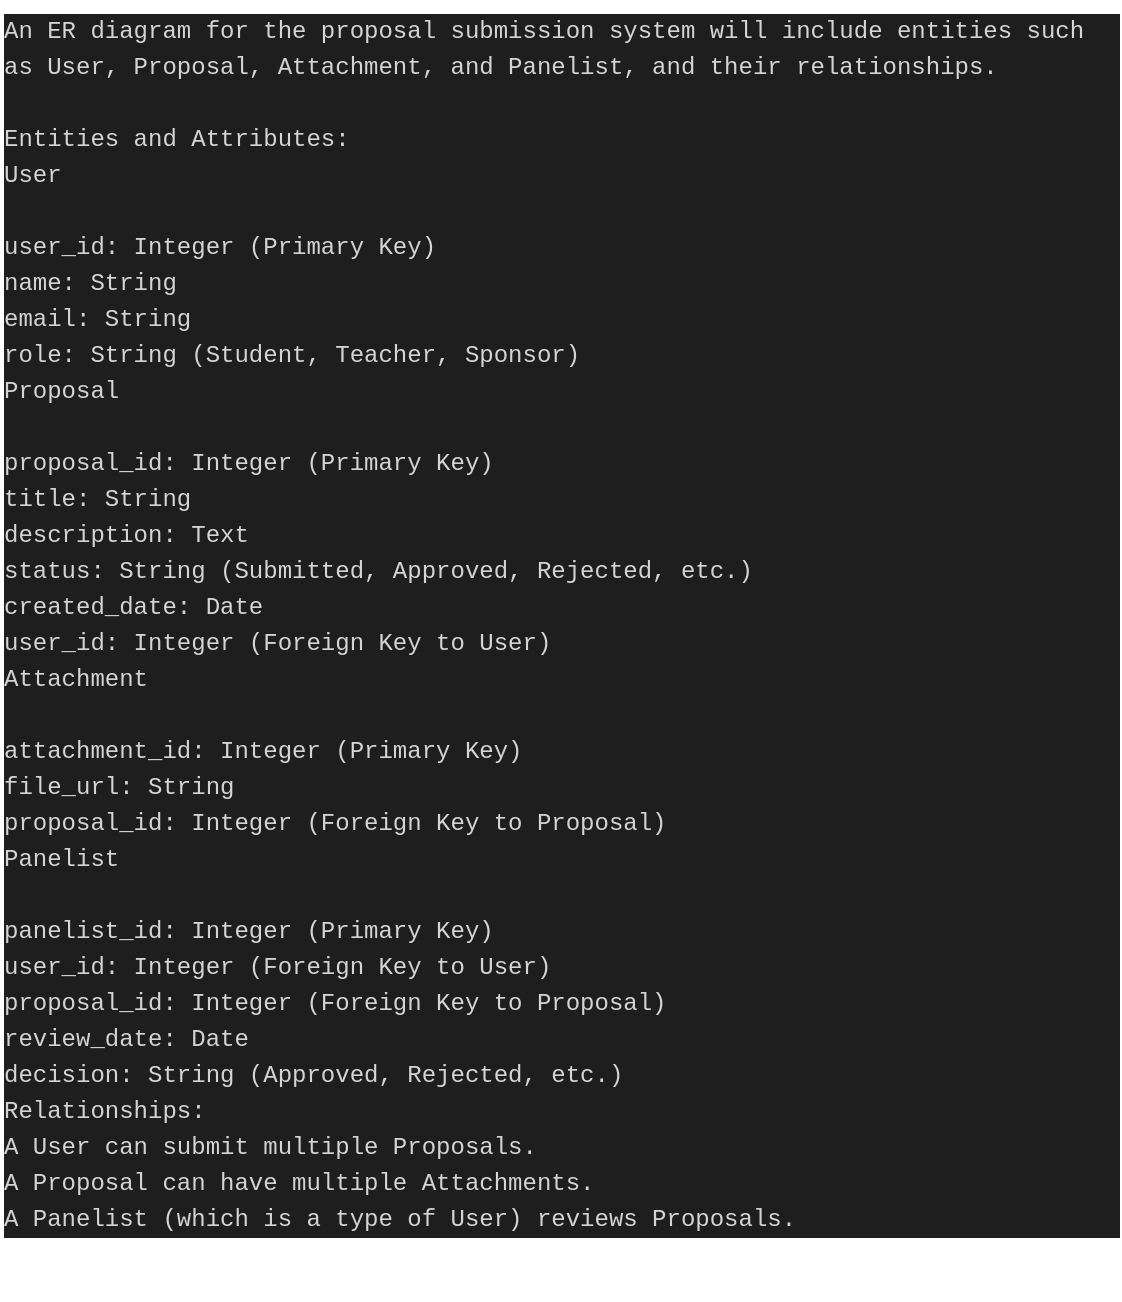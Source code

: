 <mxfile>
    <diagram id="R2lEEEUBdFMjLlhIrx00" name="Page-1">
        <mxGraphModel dx="816" dy="647" grid="1" gridSize="10" guides="1" tooltips="1" connect="1" arrows="1" fold="1" page="1" pageScale="1" pageWidth="1100" pageHeight="850" background="none" math="0" shadow="0">
            <root>
                <mxCell id="0"/>
                <mxCell id="1" parent="0"/>
                <mxCell id="31" value="" style="edgeStyle=elbowEdgeStyle;html=1;rounded=0;orthogonalLoop=1;jettySize=auto;" parent="1" edge="1">
                    <mxGeometry relative="1" as="geometry">
                        <mxPoint x="300" y="500" as="sourcePoint"/>
                    </mxGeometry>
                </mxCell>
                <mxCell id="32" value="" style="edgeStyle=elbowEdgeStyle;html=1;rounded=0;orthogonalLoop=1;jettySize=auto;" parent="1" edge="1">
                    <mxGeometry relative="1" as="geometry">
                        <mxPoint x="300" y="560" as="sourcePoint"/>
                    </mxGeometry>
                </mxCell>
                <mxCell id="33" value="&lt;meta charset=&quot;utf-8&quot;&gt;&lt;div style=&quot;color: rgb(212, 212, 212); background-color: rgb(30, 30, 30); font-family: Menlo, Monaco, &amp;quot;Courier New&amp;quot;, monospace; font-weight: normal; font-size: 12px; line-height: 18px;&quot;&gt;&lt;div&gt;&lt;span style=&quot;color: #d4d4d4;&quot;&gt;An ER diagram for the proposal submission system will include entities such as User, Proposal, Attachment, and Panelist, and their relationships.&lt;/span&gt;&lt;/div&gt;&lt;br&gt;&lt;div&gt;&lt;span style=&quot;color: #d4d4d4;&quot;&gt;Entities and Attributes:&lt;/span&gt;&lt;/div&gt;&lt;div&gt;&lt;span style=&quot;color: #d4d4d4;&quot;&gt;User&lt;/span&gt;&lt;/div&gt;&lt;br&gt;&lt;div&gt;&lt;span style=&quot;color: #d4d4d4;&quot;&gt;user_id: Integer (Primary Key)&lt;/span&gt;&lt;/div&gt;&lt;div&gt;&lt;span style=&quot;color: #d4d4d4;&quot;&gt;name: String&lt;/span&gt;&lt;/div&gt;&lt;div&gt;&lt;span style=&quot;color: #d4d4d4;&quot;&gt;email: String&lt;/span&gt;&lt;/div&gt;&lt;div&gt;&lt;span style=&quot;color: #d4d4d4;&quot;&gt;role: String (Student, Teacher, Sponsor)&lt;/span&gt;&lt;/div&gt;&lt;div&gt;&lt;span style=&quot;color: #d4d4d4;&quot;&gt;Proposal&lt;/span&gt;&lt;/div&gt;&lt;br&gt;&lt;div&gt;&lt;span style=&quot;color: #d4d4d4;&quot;&gt;proposal_id: Integer (Primary Key)&lt;/span&gt;&lt;/div&gt;&lt;div&gt;&lt;span style=&quot;color: #d4d4d4;&quot;&gt;title: String&lt;/span&gt;&lt;/div&gt;&lt;div&gt;&lt;span style=&quot;color: #d4d4d4;&quot;&gt;description: Text&lt;/span&gt;&lt;/div&gt;&lt;div&gt;&lt;span style=&quot;color: #d4d4d4;&quot;&gt;status: String (Submitted, Approved, Rejected, etc.)&lt;/span&gt;&lt;/div&gt;&lt;div&gt;&lt;span style=&quot;color: #d4d4d4;&quot;&gt;created_date: Date&lt;/span&gt;&lt;/div&gt;&lt;div&gt;&lt;span style=&quot;color: #d4d4d4;&quot;&gt;user_id: Integer (Foreign Key to User)&lt;/span&gt;&lt;/div&gt;&lt;div&gt;&lt;span style=&quot;color: #d4d4d4;&quot;&gt;Attachment&lt;/span&gt;&lt;/div&gt;&lt;br&gt;&lt;div&gt;&lt;span style=&quot;color: #d4d4d4;&quot;&gt;attachment_id: Integer (Primary Key)&lt;/span&gt;&lt;/div&gt;&lt;div&gt;&lt;span style=&quot;color: #d4d4d4;&quot;&gt;file_url: String&lt;/span&gt;&lt;/div&gt;&lt;div&gt;&lt;span style=&quot;color: #d4d4d4;&quot;&gt;proposal_id: Integer (Foreign Key to Proposal)&lt;/span&gt;&lt;/div&gt;&lt;div&gt;&lt;span style=&quot;color: #d4d4d4;&quot;&gt;Panelist&lt;/span&gt;&lt;/div&gt;&lt;br&gt;&lt;div&gt;&lt;span style=&quot;color: #d4d4d4;&quot;&gt;panelist_id: Integer (Primary Key)&lt;/span&gt;&lt;/div&gt;&lt;div&gt;&lt;span style=&quot;color: #d4d4d4;&quot;&gt;user_id: Integer (Foreign Key to User)&lt;/span&gt;&lt;/div&gt;&lt;div&gt;&lt;span style=&quot;color: #d4d4d4;&quot;&gt;proposal_id: Integer (Foreign Key to Proposal)&lt;/span&gt;&lt;/div&gt;&lt;div&gt;&lt;span style=&quot;color: #d4d4d4;&quot;&gt;review_date: Date&lt;/span&gt;&lt;/div&gt;&lt;div&gt;&lt;span style=&quot;color: #d4d4d4;&quot;&gt;decision: String (Approved, Rejected, etc.)&lt;/span&gt;&lt;/div&gt;&lt;div&gt;&lt;span style=&quot;color: #d4d4d4;&quot;&gt;Relationships:&lt;/span&gt;&lt;/div&gt;&lt;div&gt;&lt;span style=&quot;color: #d4d4d4;&quot;&gt;A User can submit multiple Proposals.&lt;/span&gt;&lt;/div&gt;&lt;div&gt;&lt;span style=&quot;color: #d4d4d4;&quot;&gt;A Proposal can have multiple Attachments.&lt;/span&gt;&lt;/div&gt;&lt;div&gt;&lt;span style=&quot;color: #d4d4d4;&quot;&gt;A Panelist (which is a type of User) reviews Proposals.&lt;/span&gt;&lt;/div&gt;&lt;/div&gt;" style="text;whiteSpace=wrap;html=1;" vertex="1" parent="1">
                    <mxGeometry x="30" y="120" width="560" height="650" as="geometry"/>
                </mxCell>
            </root>
        </mxGraphModel>
    </diagram>
</mxfile>